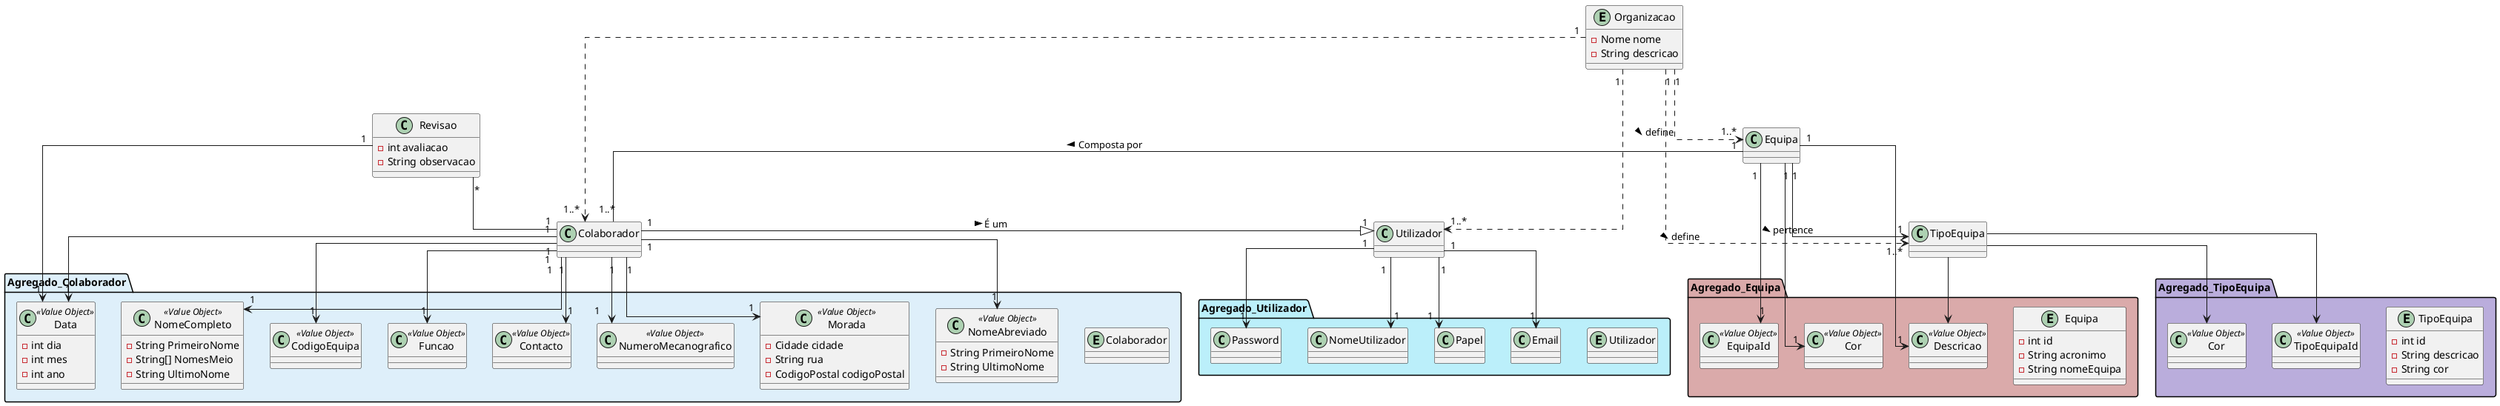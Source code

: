 
/* Este modelo de domínio deve respeitar DDD */
@startuml

skinparam linetype ortho

namespace Agregado_Equipa #DAAAAA{

entity Equipa {
 -int id
 -String acronimo
 -String nomeEquipa
}

class EquipaId <<Value Object>>{}
class Cor <<Value Object>>{}
class Descricao <<Value Object>>{}

.Equipa "1" --> "1"  Cor
.Equipa "1" --> "1" EquipaId
.Equipa "1" --> "1" Descricao
}


namespace Agregado_TipoEquipa #BAADDC{
entity TipoEquipa{
 -int id
 -String descricao
 -String cor
}
class TipoEquipaId <<Value Object>>{}
class Cor <<Value Object>>{}

.TipoEquipa --> TipoEquipaId
.TipoEquipa --> Cor
.TipoEquipa --> Agregado_Equipa.Descricao
}


namespace Agregado_Colaborador #DEEFFA {
entity Colaborador{
}

class NomeCompleto <<Value Object>>{
 -String PrimeiroNome
 -String[] NomesMeio
 -String UltimoNome
 }

class NomeAbreviado <<Value Object>>{
 -String PrimeiroNome
 -String UltimoNome
}

class Morada <<Value Object>>{
 -Cidade cidade
 -String rua
 -CodigoPostal codigoPostal
}

class Data <<Value Object>>{
 -int dia
 -int mes
 -int ano
}

class NumeroMecanografico <<Value Object>>{}
class Contacto <<Value Object>>{}
Class Funcao <<Value Object>>{}
Class CodigoEquipa <<Value Object>>{}

    .Equipa "1" -- "1..*" .Colaborador : "Composta por >"
    .Colaborador "1" --> "1" NomeCompleto
    .Colaborador "1" --> "1" NomeAbreviado
    .Colaborador "1" --> "1" Morada
    .Colaborador "1" --> "1" Data
    .Colaborador "1" --> "1" NumeroMecanografico
    .Colaborador "1" --> "1" Contacto
    .Colaborador "1" --> "1" Funcao
    .Colaborador "1" --> "1" CodigoEquipa
}

namespace Agregado_Utilizador #BBEFFA {
entity Utilizador {

 }

class NomeUtilizador{}
class Password{}
class Email{}
class Papel
    .Utilizador "1" --> "1" NomeUtilizador
    .Utilizador "1" --> "1" Password
    .Utilizador "1" --> "1" Email
    .Utilizador "1" --> "1" Papel
    .Colaborador "1" -|> "1" .Utilizador : "É um >"

}
entity Organizacao{
 -Nome nome
 -String descricao
}


class Revisao{
 -int avaliacao
 -String observacao
}

Organizacao "1" ..> "1..*" .Equipa : define >
Organizacao "1" ..> "1..*" .TipoEquipa : define >
Organizacao "1" ..> "1..*" .Colaborador
Organizacao "1" ..> "1..*" .Utilizador

Revisao "*" -- "1" Colaborador
Revisao "1" --> "1" Agregado_Colaborador.Data
.Equipa "1" --> "1" .TipoEquipa : pertence >
@enduml